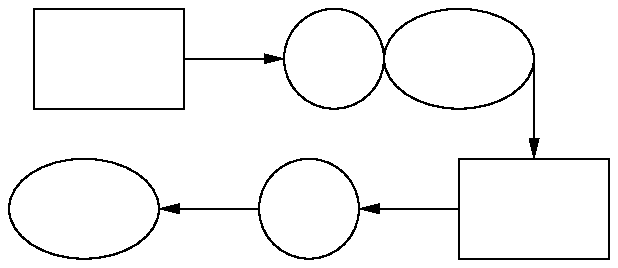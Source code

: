 .PS
right; box; arrow; circle; ellipse; down; arrow; box;
left; move to last box .w;
arrow; circle; arrow; ellipse;
.PE
